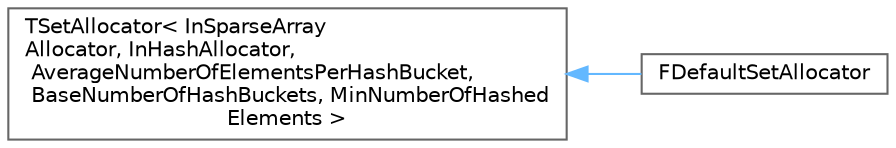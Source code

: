 digraph "Graphical Class Hierarchy"
{
 // INTERACTIVE_SVG=YES
 // LATEX_PDF_SIZE
  bgcolor="transparent";
  edge [fontname=Helvetica,fontsize=10,labelfontname=Helvetica,labelfontsize=10];
  node [fontname=Helvetica,fontsize=10,shape=box,height=0.2,width=0.4];
  rankdir="LR";
  Node0 [id="Node000000",label="TSetAllocator\< InSparseArray\lAllocator, InHashAllocator,\l AverageNumberOfElementsPerHashBucket,\l BaseNumberOfHashBuckets, MinNumberOfHashed\lElements \>",height=0.2,width=0.4,color="grey40", fillcolor="white", style="filled",URL="$d9/d9e/classTSetAllocator.html",tooltip="Encapsulates the allocators used by a set in a single type."];
  Node0 -> Node1 [id="edge8392_Node000000_Node000001",dir="back",color="steelblue1",style="solid",tooltip=" "];
  Node1 [id="Node000001",label="FDefaultSetAllocator",height=0.2,width=0.4,color="grey40", fillcolor="white", style="filled",URL="$de/d0e/classFDefaultSetAllocator.html",tooltip=" "];
}
